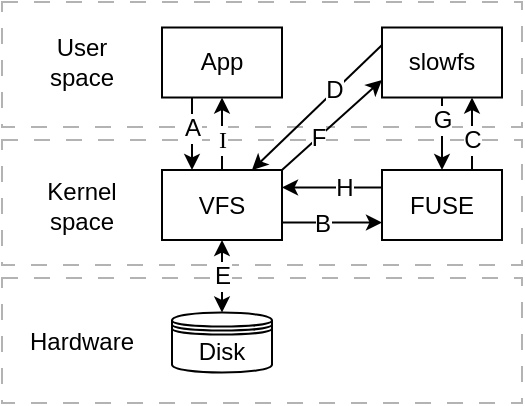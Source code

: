 <mxfile version="27.2.0">
  <diagram name="Page-1" id="_tXGFQnMkU6qx1y2SGXI">
    <mxGraphModel dx="595" dy="390" grid="1" gridSize="10" guides="1" tooltips="1" connect="1" arrows="1" fold="1" page="1" pageScale="1" pageWidth="850" pageHeight="1100" math="0" shadow="0">
      <root>
        <mxCell id="0" />
        <mxCell id="1" parent="0" />
        <mxCell id="lmyygxWIQWnWWwPt4btP-32" value="" style="rounded=0;whiteSpace=wrap;html=1;dashed=1;dashPattern=8 8;strokeColor=#B3B3B3;" vertex="1" parent="1">
          <mxGeometry x="80" y="419" width="260" height="62.5" as="geometry" />
        </mxCell>
        <mxCell id="lmyygxWIQWnWWwPt4btP-30" value="" style="rounded=0;whiteSpace=wrap;html=1;dashed=1;dashPattern=8 8;strokeWidth=1;perimeterSpacing=0;strokeColor=#B3B3B3;" vertex="1" parent="1">
          <mxGeometry x="80" y="281" width="260" height="62.5" as="geometry" />
        </mxCell>
        <mxCell id="lmyygxWIQWnWWwPt4btP-4" value="" style="rounded=0;whiteSpace=wrap;html=1;dashed=1;dashPattern=8 8;strokeColor=#B3B3B3;" vertex="1" parent="1">
          <mxGeometry x="80" y="350" width="260" height="62.5" as="geometry" />
        </mxCell>
        <mxCell id="lmyygxWIQWnWWwPt4btP-23" style="edgeStyle=none;curved=1;rounded=0;orthogonalLoop=1;jettySize=auto;html=1;exitX=0.5;exitY=0;exitDx=0;exitDy=0;entryX=0.5;entryY=1;entryDx=0;entryDy=0;fontSize=12;startSize=8;endSize=5;" edge="1" parent="1" source="lmyygxWIQWnWWwPt4btP-5" target="lmyygxWIQWnWWwPt4btP-12">
          <mxGeometry relative="1" as="geometry" />
        </mxCell>
        <mxCell id="lmyygxWIQWnWWwPt4btP-37" value="I" style="edgeLabel;html=1;align=center;verticalAlign=middle;resizable=0;points=[];fontSize=12;fontFamily=Verdana;" vertex="1" connectable="0" parent="lmyygxWIQWnWWwPt4btP-23">
          <mxGeometry x="-0.007" y="1" relative="1" as="geometry">
            <mxPoint x="1" y="3" as="offset" />
          </mxGeometry>
        </mxCell>
        <mxCell id="lmyygxWIQWnWWwPt4btP-25" value="" style="edgeStyle=none;curved=1;rounded=0;orthogonalLoop=1;jettySize=auto;html=1;exitX=1;exitY=0;exitDx=0;exitDy=0;entryX=0;entryY=0.75;entryDx=0;entryDy=0;fontSize=12;startSize=8;endSize=5;" edge="1" parent="1" source="lmyygxWIQWnWWwPt4btP-5" target="lmyygxWIQWnWWwPt4btP-13">
          <mxGeometry x="-0.481" y="4" relative="1" as="geometry">
            <mxPoint as="offset" />
          </mxGeometry>
        </mxCell>
        <mxCell id="lmyygxWIQWnWWwPt4btP-45" value="F" style="edgeLabel;html=1;align=center;verticalAlign=middle;resizable=0;points=[];fontSize=12;" vertex="1" connectable="0" parent="lmyygxWIQWnWWwPt4btP-25">
          <mxGeometry x="-0.281" relative="1" as="geometry">
            <mxPoint as="offset" />
          </mxGeometry>
        </mxCell>
        <mxCell id="lmyygxWIQWnWWwPt4btP-40" style="edgeStyle=none;curved=1;rounded=0;orthogonalLoop=1;jettySize=auto;html=1;exitX=1;exitY=0.25;exitDx=0;exitDy=0;entryX=0;entryY=0.25;entryDx=0;entryDy=0;fontSize=12;startSize=5;endSize=5;startArrow=classic;startFill=1;endArrow=none;endFill=0;" edge="1" parent="1" source="lmyygxWIQWnWWwPt4btP-5" target="lmyygxWIQWnWWwPt4btP-6">
          <mxGeometry relative="1" as="geometry" />
        </mxCell>
        <mxCell id="lmyygxWIQWnWWwPt4btP-41" value="H" style="edgeLabel;html=1;align=center;verticalAlign=middle;resizable=0;points=[];fontSize=12;" vertex="1" connectable="0" parent="lmyygxWIQWnWWwPt4btP-40">
          <mxGeometry x="-0.1" relative="1" as="geometry">
            <mxPoint x="8" as="offset" />
          </mxGeometry>
        </mxCell>
        <mxCell id="lmyygxWIQWnWWwPt4btP-5" value="VFS" style="rounded=0;whiteSpace=wrap;html=1;" vertex="1" parent="1">
          <mxGeometry x="160" y="365" width="60" height="35" as="geometry" />
        </mxCell>
        <mxCell id="lmyygxWIQWnWWwPt4btP-20" style="edgeStyle=none;curved=1;rounded=0;orthogonalLoop=1;jettySize=auto;html=1;exitX=0;exitY=0.75;exitDx=0;exitDy=0;entryX=1;entryY=0.75;entryDx=0;entryDy=0;fontSize=12;startSize=5;endSize=5;endArrow=none;endFill=0;startArrow=classic;startFill=1;" edge="1" parent="1" source="lmyygxWIQWnWWwPt4btP-6" target="lmyygxWIQWnWWwPt4btP-5">
          <mxGeometry relative="1" as="geometry" />
        </mxCell>
        <mxCell id="lmyygxWIQWnWWwPt4btP-38" value="B" style="edgeLabel;html=1;align=center;verticalAlign=middle;resizable=0;points=[];fontSize=12;" vertex="1" connectable="0" parent="lmyygxWIQWnWWwPt4btP-20">
          <mxGeometry relative="1" as="geometry">
            <mxPoint x="-5" as="offset" />
          </mxGeometry>
        </mxCell>
        <mxCell id="lmyygxWIQWnWWwPt4btP-27" value="G" style="edgeStyle=none;curved=1;rounded=0;orthogonalLoop=1;jettySize=auto;html=1;exitX=0.5;exitY=0;exitDx=0;exitDy=0;entryX=0.5;entryY=1;entryDx=0;entryDy=0;fontSize=12;startSize=5;endSize=5;startArrow=classic;startFill=1;endArrow=none;endFill=0;" edge="1" parent="1" source="lmyygxWIQWnWWwPt4btP-6" target="lmyygxWIQWnWWwPt4btP-13">
          <mxGeometry x="0.379" relative="1" as="geometry">
            <mxPoint as="offset" />
          </mxGeometry>
        </mxCell>
        <mxCell id="lmyygxWIQWnWWwPt4btP-6" value="FUSE" style="rounded=0;whiteSpace=wrap;html=1;" vertex="1" parent="1">
          <mxGeometry x="270" y="365" width="60" height="35" as="geometry" />
        </mxCell>
        <mxCell id="lmyygxWIQWnWWwPt4btP-11" value="Kernel&lt;div&gt;space&lt;/div&gt;" style="text;html=1;align=center;verticalAlign=middle;whiteSpace=wrap;rounded=0;" vertex="1" parent="1">
          <mxGeometry x="90" y="367.5" width="60" height="30" as="geometry" />
        </mxCell>
        <mxCell id="lmyygxWIQWnWWwPt4btP-16" style="rounded=0;orthogonalLoop=1;jettySize=auto;html=1;exitX=0.25;exitY=1;exitDx=0;exitDy=0;entryX=0.25;entryY=0;entryDx=0;entryDy=0;fontSize=12;startSize=8;endSize=5;strokeWidth=1;endArrow=classic;endFill=1;" edge="1" parent="1" source="lmyygxWIQWnWWwPt4btP-12" target="lmyygxWIQWnWWwPt4btP-5">
          <mxGeometry relative="1" as="geometry" />
        </mxCell>
        <mxCell id="lmyygxWIQWnWWwPt4btP-36" value="A" style="edgeLabel;html=1;align=center;verticalAlign=middle;resizable=0;points=[];fontSize=12;" vertex="1" connectable="0" parent="lmyygxWIQWnWWwPt4btP-16">
          <mxGeometry x="-0.085" relative="1" as="geometry">
            <mxPoint y="-2" as="offset" />
          </mxGeometry>
        </mxCell>
        <mxCell id="lmyygxWIQWnWWwPt4btP-12" value="App" style="rounded=0;whiteSpace=wrap;html=1;" vertex="1" parent="1">
          <mxGeometry x="160" y="293.75" width="60" height="35" as="geometry" />
        </mxCell>
        <mxCell id="lmyygxWIQWnWWwPt4btP-22" value="C" style="edgeStyle=none;curved=1;rounded=0;orthogonalLoop=1;jettySize=auto;html=1;exitX=0.75;exitY=1;exitDx=0;exitDy=0;entryX=0.75;entryY=0;entryDx=0;entryDy=0;fontSize=12;startSize=5;endSize=5;endArrow=none;endFill=0;startArrow=classic;startFill=1;" edge="1" parent="1" source="lmyygxWIQWnWWwPt4btP-13" target="lmyygxWIQWnWWwPt4btP-6">
          <mxGeometry x="0.172" relative="1" as="geometry">
            <mxPoint as="offset" />
          </mxGeometry>
        </mxCell>
        <mxCell id="lmyygxWIQWnWWwPt4btP-24" value="" style="edgeStyle=none;curved=1;rounded=0;orthogonalLoop=1;jettySize=auto;html=1;exitX=0;exitY=0.25;exitDx=0;exitDy=0;entryX=0.75;entryY=0;entryDx=0;entryDy=0;fontSize=12;startSize=8;endSize=5;" edge="1" parent="1" source="lmyygxWIQWnWWwPt4btP-13" target="lmyygxWIQWnWWwPt4btP-5">
          <mxGeometry x="-0.411" y="-1" relative="1" as="geometry">
            <mxPoint as="offset" />
          </mxGeometry>
        </mxCell>
        <mxCell id="lmyygxWIQWnWWwPt4btP-44" value="D" style="edgeLabel;html=1;align=center;verticalAlign=middle;resizable=0;points=[];fontSize=12;" vertex="1" connectable="0" parent="lmyygxWIQWnWWwPt4btP-24">
          <mxGeometry x="-0.273" y="-1" relative="1" as="geometry">
            <mxPoint as="offset" />
          </mxGeometry>
        </mxCell>
        <mxCell id="lmyygxWIQWnWWwPt4btP-13" value="slowfs" style="rounded=0;whiteSpace=wrap;html=1;" vertex="1" parent="1">
          <mxGeometry x="270" y="293.75" width="60" height="35" as="geometry" />
        </mxCell>
        <mxCell id="lmyygxWIQWnWWwPt4btP-29" value="E" style="edgeStyle=none;curved=1;rounded=0;orthogonalLoop=1;jettySize=auto;html=1;exitX=0.5;exitY=0;exitDx=0;exitDy=0;entryX=0.5;entryY=1;entryDx=0;entryDy=0;fontSize=12;startSize=5;endSize=5;startArrow=classic;startFill=1;" edge="1" parent="1" source="lmyygxWIQWnWWwPt4btP-14" target="lmyygxWIQWnWWwPt4btP-5">
          <mxGeometry relative="1" as="geometry" />
        </mxCell>
        <mxCell id="lmyygxWIQWnWWwPt4btP-14" value="Disk" style="shape=datastore;whiteSpace=wrap;html=1;" vertex="1" parent="1">
          <mxGeometry x="165" y="436.25" width="50" height="30" as="geometry" />
        </mxCell>
        <mxCell id="lmyygxWIQWnWWwPt4btP-31" value="User&lt;div&gt;space&lt;/div&gt;" style="text;html=1;align=center;verticalAlign=middle;whiteSpace=wrap;rounded=0;" vertex="1" parent="1">
          <mxGeometry x="90" y="296.25" width="60" height="30" as="geometry" />
        </mxCell>
        <mxCell id="lmyygxWIQWnWWwPt4btP-33" value="Hardware" style="text;html=1;align=center;verticalAlign=middle;whiteSpace=wrap;rounded=0;" vertex="1" parent="1">
          <mxGeometry x="90" y="436.25" width="60" height="30" as="geometry" />
        </mxCell>
      </root>
    </mxGraphModel>
  </diagram>
</mxfile>
